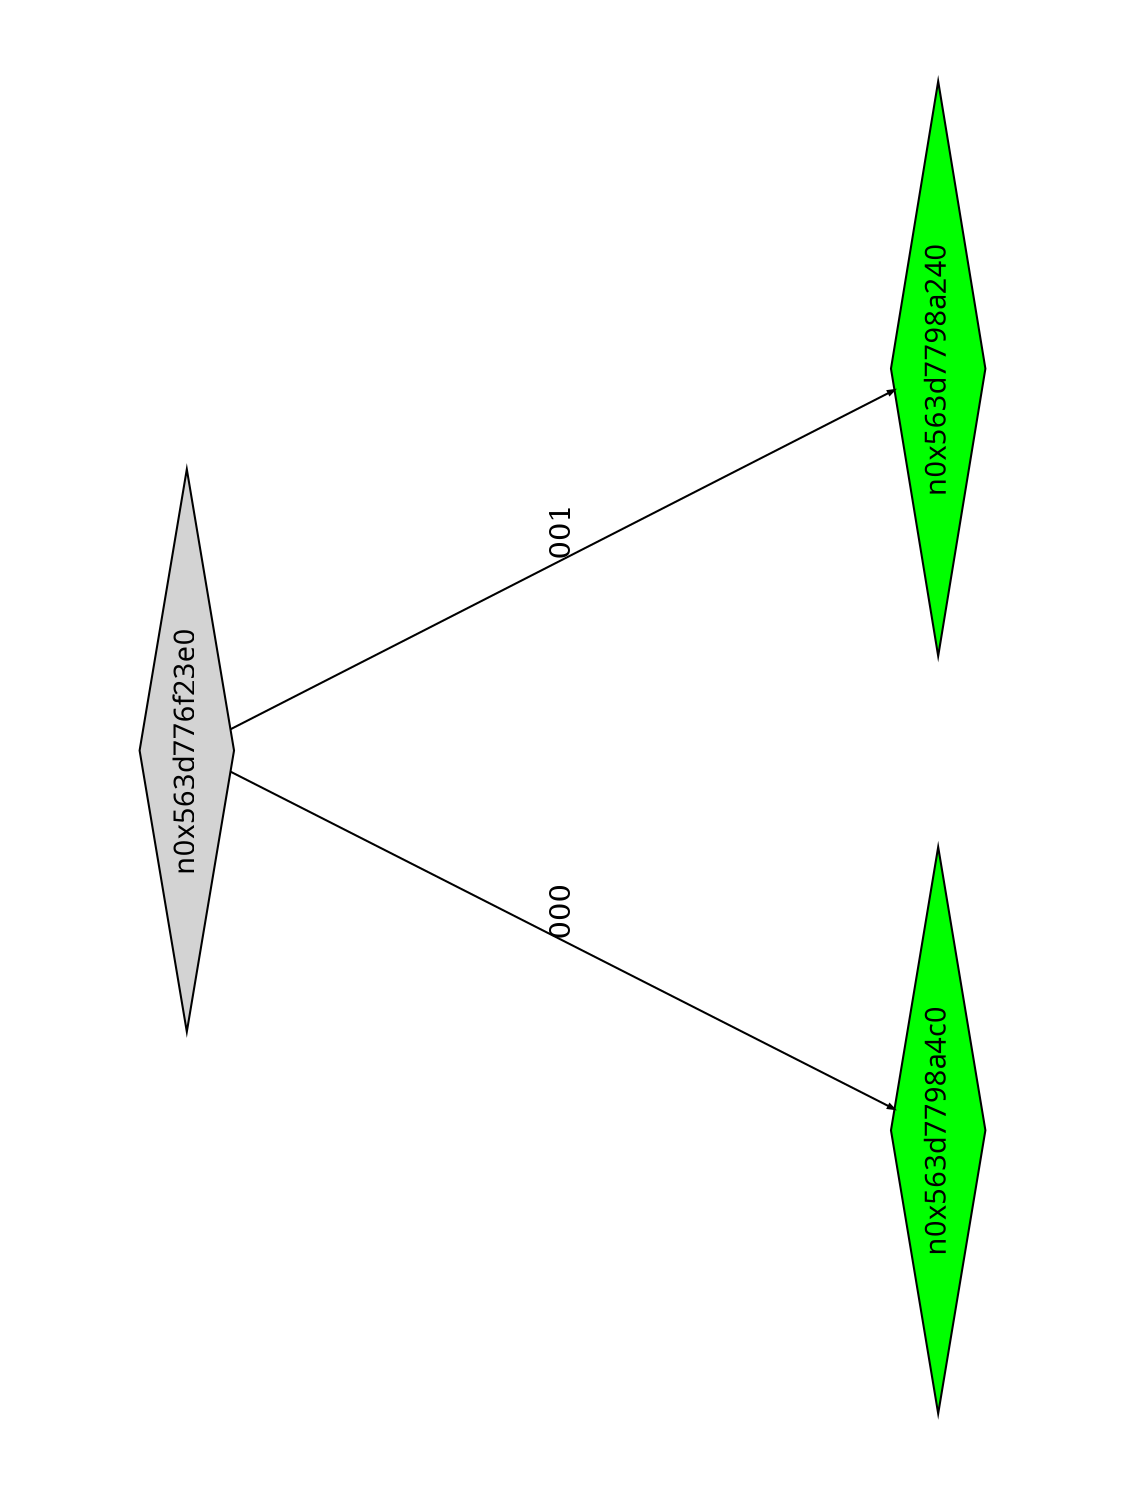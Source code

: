 digraph G {
	size="10,7.5";
	ratio=fill;
	rotate=90;
	center = "true";
	node [style="filled",width=.1,height=.1,fontname="Terminus"]
	edge [arrowsize=.3]
	n0x563d776f23e0 [shape=diamond];
	n0x563d776f23e0 -> n0x563d7798a4c0 [label=000];
	n0x563d776f23e0 -> n0x563d7798a240 [label=001];
	n0x563d7798a240 [shape=diamond,fillcolor=green];
	n0x563d7798a4c0 [shape=diamond,fillcolor=green];
}

